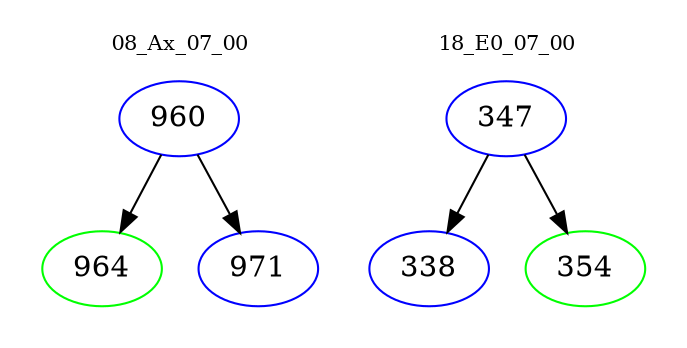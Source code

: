 digraph{
subgraph cluster_0 {
color = white
label = "08_Ax_07_00";
fontsize=10;
T0_960 [label="960", color="blue"]
T0_960 -> T0_964 [color="black"]
T0_964 [label="964", color="green"]
T0_960 -> T0_971 [color="black"]
T0_971 [label="971", color="blue"]
}
subgraph cluster_1 {
color = white
label = "18_E0_07_00";
fontsize=10;
T1_347 [label="347", color="blue"]
T1_347 -> T1_338 [color="black"]
T1_338 [label="338", color="blue"]
T1_347 -> T1_354 [color="black"]
T1_354 [label="354", color="green"]
}
}
